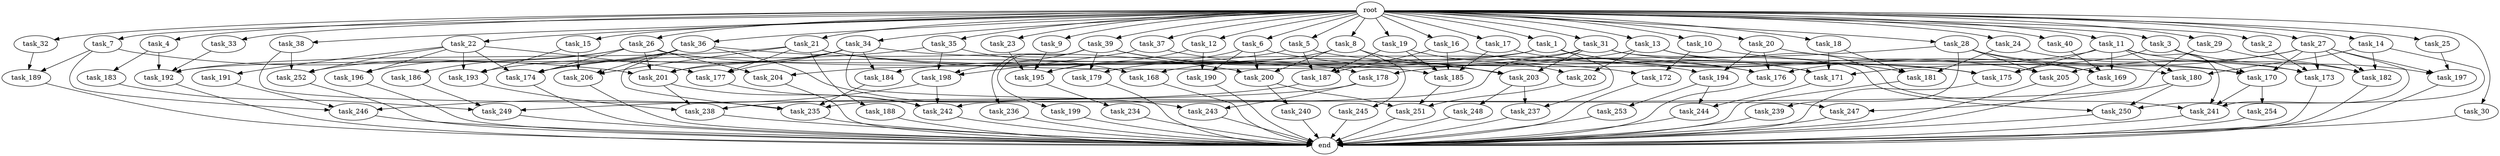 digraph G {
  task_12 [size="2.048000"];
  task_199 [size="154618822.656000"];
  task_36 [size="2.048000"];
  task_253 [size="429496729.600000"];
  task_19 [size="2.048000"];
  task_249 [size="2164663517.184000"];
  task_196 [size="2233382993.920000"];
  root [size="0.000000"];
  task_10 [size="2.048000"];
  task_168 [size="2010044694.528000"];
  task_18 [size="2.048000"];
  task_1 [size="2.048000"];
  task_189 [size="1460288880.640000"];
  task_183 [size="1717986918.400000"];
  task_4 [size="2.048000"];
  task_33 [size="2.048000"];
  task_235 [size="3058016714.752000"];
  task_234 [size="1099511627.776000"];
  task_22 [size="2.048000"];
  task_205 [size="2267742732.288000"];
  task_15 [size="2.048000"];
  task_5 [size="2.048000"];
  end [size="0.000000"];
  task_206 [size="2628519985.152000"];
  task_246 [size="1322849927.168000"];
  task_14 [size="2.048000"];
  task_244 [size="2147483648.000000"];
  task_38 [size="2.048000"];
  task_252 [size="3590592659.456000"];
  task_241 [size="4501125726.208000"];
  task_16 [size="2.048000"];
  task_7 [size="2.048000"];
  task_242 [size="3453153705.984000"];
  task_27 [size="2.048000"];
  task_203 [size="652835028.992000"];
  task_26 [size="2.048000"];
  task_30 [size="2.048000"];
  task_239 [size="68719476.736000"];
  task_254 [size="1391569403.904000"];
  task_176 [size="1271310319.616000"];
  task_177 [size="2645699854.336000"];
  task_245 [size="68719476.736000"];
  task_172 [size="1872605741.056000"];
  task_200 [size="1597727834.112000"];
  task_171 [size="3315714752.512000"];
  task_197 [size="2886218022.912000"];
  task_39 [size="2.048000"];
  task_179 [size="223338299.392000"];
  task_182 [size="3264175144.960000"];
  task_237 [size="1168231104.512000"];
  task_204 [size="1271310319.616000"];
  task_201 [size="1494648619.008000"];
  task_17 [size="2.048000"];
  task_169 [size="910533066.752000"];
  task_236 [size="154618822.656000"];
  task_31 [size="2.048000"];
  task_170 [size="3315714752.512000"];
  task_193 [size="1975684956.160000"];
  task_194 [size="1168231104.512000"];
  task_2 [size="2.048000"];
  task_35 [size="2.048000"];
  task_3 [size="2.048000"];
  task_187 [size="2370821947.392000"];
  task_247 [size="309237645.312000"];
  task_40 [size="2.048000"];
  task_181 [size="2095944040.448000"];
  task_184 [size="1254130450.432000"];
  task_8 [size="2.048000"];
  task_191 [size="1391569403.904000"];
  task_29 [size="2.048000"];
  task_198 [size="2491081031.680000"];
  task_21 [size="2.048000"];
  task_28 [size="2.048000"];
  task_175 [size="4535485464.576000"];
  task_25 [size="2.048000"];
  task_23 [size="2.048000"];
  task_190 [size="1529008357.376000"];
  task_6 [size="2.048000"];
  task_32 [size="2.048000"];
  task_188 [size="1099511627.776000"];
  task_250 [size="1975684956.160000"];
  task_20 [size="2.048000"];
  task_243 [size="1529008357.376000"];
  task_238 [size="1597727834.112000"];
  task_9 [size="2.048000"];
  task_37 [size="2.048000"];
  task_180 [size="2078764171.264000"];
  task_248 [size="68719476.736000"];
  task_192 [size="4758823763.968000"];
  task_195 [size="4088808865.792000"];
  task_185 [size="3882650435.584000"];
  task_186 [size="841813590.016000"];
  task_34 [size="2.048000"];
  task_240 [size="429496729.600000"];
  task_202 [size="2491081031.680000"];
  task_173 [size="3350074490.880000"];
  task_174 [size="3951369912.320000"];
  task_178 [size="223338299.392000"];
  task_13 [size="2.048000"];
  task_251 [size="1683627180.032000"];
  task_24 [size="2.048000"];
  task_11 [size="2.048000"];

  task_12 -> task_190 [size="536870912.000000"];
  task_12 -> task_195 [size="536870912.000000"];
  task_199 -> end [size="1.000000"];
  task_36 -> task_206 [size="536870912.000000"];
  task_36 -> task_243 [size="536870912.000000"];
  task_36 -> task_200 [size="536870912.000000"];
  task_36 -> task_235 [size="536870912.000000"];
  task_36 -> task_252 [size="536870912.000000"];
  task_36 -> task_174 [size="536870912.000000"];
  task_253 -> end [size="1.000000"];
  task_19 -> task_187 [size="536870912.000000"];
  task_19 -> task_202 [size="536870912.000000"];
  task_19 -> task_185 [size="536870912.000000"];
  task_249 -> end [size="1.000000"];
  task_196 -> end [size="1.000000"];
  root -> task_12 [size="1.000000"];
  root -> task_35 [size="1.000000"];
  root -> task_14 [size="1.000000"];
  root -> task_36 [size="1.000000"];
  root -> task_37 [size="1.000000"];
  root -> task_6 [size="1.000000"];
  root -> task_32 [size="1.000000"];
  root -> task_38 [size="1.000000"];
  root -> task_19 [size="1.000000"];
  root -> task_13 [size="1.000000"];
  root -> task_20 [size="1.000000"];
  root -> task_16 [size="1.000000"];
  root -> task_9 [size="1.000000"];
  root -> task_31 [size="1.000000"];
  root -> task_10 [size="1.000000"];
  root -> task_1 [size="1.000000"];
  root -> task_18 [size="1.000000"];
  root -> task_5 [size="1.000000"];
  root -> task_2 [size="1.000000"];
  root -> task_4 [size="1.000000"];
  root -> task_27 [size="1.000000"];
  root -> task_11 [size="1.000000"];
  root -> task_23 [size="1.000000"];
  root -> task_3 [size="1.000000"];
  root -> task_26 [size="1.000000"];
  root -> task_7 [size="1.000000"];
  root -> task_40 [size="1.000000"];
  root -> task_34 [size="1.000000"];
  root -> task_17 [size="1.000000"];
  root -> task_33 [size="1.000000"];
  root -> task_15 [size="1.000000"];
  root -> task_22 [size="1.000000"];
  root -> task_29 [size="1.000000"];
  root -> task_8 [size="1.000000"];
  root -> task_30 [size="1.000000"];
  root -> task_39 [size="1.000000"];
  root -> task_25 [size="1.000000"];
  root -> task_24 [size="1.000000"];
  root -> task_21 [size="1.000000"];
  root -> task_28 [size="1.000000"];
  task_10 -> task_172 [size="75497472.000000"];
  task_10 -> task_169 [size="75497472.000000"];
  task_168 -> end [size="1.000000"];
  task_18 -> task_181 [size="134217728.000000"];
  task_18 -> task_171 [size="134217728.000000"];
  task_1 -> task_205 [size="536870912.000000"];
  task_1 -> task_175 [size="536870912.000000"];
  task_1 -> task_184 [size="536870912.000000"];
  task_1 -> task_192 [size="536870912.000000"];
  task_1 -> task_237 [size="536870912.000000"];
  task_189 -> end [size="1.000000"];
  task_183 -> task_249 [size="679477248.000000"];
  task_4 -> task_183 [size="838860800.000000"];
  task_4 -> task_192 [size="838860800.000000"];
  task_33 -> task_192 [size="411041792.000000"];
  task_235 -> end [size="1.000000"];
  task_234 -> end [size="1.000000"];
  task_22 -> task_196 [size="679477248.000000"];
  task_22 -> task_191 [size="679477248.000000"];
  task_22 -> task_252 [size="679477248.000000"];
  task_22 -> task_177 [size="679477248.000000"];
  task_22 -> task_174 [size="679477248.000000"];
  task_22 -> task_193 [size="679477248.000000"];
  task_205 -> end [size="1.000000"];
  task_15 -> task_206 [size="209715200.000000"];
  task_15 -> task_193 [size="209715200.000000"];
  task_5 -> task_187 [size="209715200.000000"];
  task_5 -> task_173 [size="209715200.000000"];
  task_5 -> task_204 [size="209715200.000000"];
  task_206 -> end [size="1.000000"];
  task_246 -> end [size="1.000000"];
  task_14 -> task_180 [size="679477248.000000"];
  task_14 -> task_182 [size="679477248.000000"];
  task_14 -> task_250 [size="679477248.000000"];
  task_244 -> end [size="1.000000"];
  task_38 -> task_252 [size="536870912.000000"];
  task_38 -> task_235 [size="536870912.000000"];
  task_252 -> end [size="1.000000"];
  task_241 -> end [size="1.000000"];
  task_16 -> task_187 [size="411041792.000000"];
  task_16 -> task_185 [size="411041792.000000"];
  task_16 -> task_171 [size="411041792.000000"];
  task_7 -> task_201 [size="33554432.000000"];
  task_7 -> task_246 [size="33554432.000000"];
  task_7 -> task_189 [size="33554432.000000"];
  task_242 -> end [size="1.000000"];
  task_27 -> task_182 [size="536870912.000000"];
  task_27 -> task_241 [size="536870912.000000"];
  task_27 -> task_173 [size="536870912.000000"];
  task_27 -> task_197 [size="536870912.000000"];
  task_27 -> task_205 [size="536870912.000000"];
  task_27 -> task_170 [size="536870912.000000"];
  task_27 -> task_171 [size="536870912.000000"];
  task_203 -> task_248 [size="33554432.000000"];
  task_203 -> task_237 [size="33554432.000000"];
  task_26 -> task_201 [size="411041792.000000"];
  task_26 -> task_196 [size="411041792.000000"];
  task_26 -> task_174 [size="411041792.000000"];
  task_26 -> task_204 [size="411041792.000000"];
  task_26 -> task_185 [size="411041792.000000"];
  task_26 -> task_186 [size="411041792.000000"];
  task_30 -> end [size="1.000000"];
  task_239 -> end [size="1.000000"];
  task_254 -> end [size="1.000000"];
  task_176 -> end [size="1.000000"];
  task_177 -> task_242 [size="536870912.000000"];
  task_245 -> end [size="1.000000"];
  task_172 -> end [size="1.000000"];
  task_200 -> task_240 [size="209715200.000000"];
  task_200 -> task_251 [size="209715200.000000"];
  task_171 -> task_244 [size="838860800.000000"];
  task_197 -> end [size="1.000000"];
  task_39 -> task_203 [size="75497472.000000"];
  task_39 -> task_199 [size="75497472.000000"];
  task_39 -> task_179 [size="75497472.000000"];
  task_39 -> task_178 [size="75497472.000000"];
  task_39 -> task_236 [size="75497472.000000"];
  task_39 -> task_198 [size="75497472.000000"];
  task_179 -> end [size="1.000000"];
  task_182 -> end [size="1.000000"];
  task_237 -> end [size="1.000000"];
  task_204 -> end [size="1.000000"];
  task_201 -> task_238 [size="536870912.000000"];
  task_201 -> task_242 [size="536870912.000000"];
  task_17 -> task_185 [size="536870912.000000"];
  task_17 -> task_171 [size="536870912.000000"];
  task_169 -> end [size="1.000000"];
  task_236 -> end [size="1.000000"];
  task_31 -> task_170 [size="209715200.000000"];
  task_31 -> task_201 [size="209715200.000000"];
  task_31 -> task_203 [size="209715200.000000"];
  task_31 -> task_235 [size="209715200.000000"];
  task_31 -> task_250 [size="209715200.000000"];
  task_170 -> task_241 [size="679477248.000000"];
  task_170 -> task_254 [size="679477248.000000"];
  task_193 -> task_238 [size="33554432.000000"];
  task_194 -> task_244 [size="209715200.000000"];
  task_194 -> task_253 [size="209715200.000000"];
  task_2 -> task_173 [size="679477248.000000"];
  task_35 -> task_168 [size="301989888.000000"];
  task_35 -> task_198 [size="301989888.000000"];
  task_35 -> task_174 [size="301989888.000000"];
  task_3 -> task_170 [size="838860800.000000"];
  task_3 -> task_175 [size="838860800.000000"];
  task_3 -> task_197 [size="838860800.000000"];
  task_187 -> task_249 [size="301989888.000000"];
  task_247 -> end [size="1.000000"];
  task_40 -> task_169 [size="33554432.000000"];
  task_181 -> end [size="1.000000"];
  task_184 -> task_235 [size="209715200.000000"];
  task_8 -> task_245 [size="33554432.000000"];
  task_8 -> task_203 [size="33554432.000000"];
  task_8 -> task_179 [size="33554432.000000"];
  task_8 -> task_200 [size="33554432.000000"];
  task_191 -> task_246 [size="75497472.000000"];
  task_29 -> task_182 [size="75497472.000000"];
  task_29 -> task_242 [size="75497472.000000"];
  task_198 -> task_246 [size="536870912.000000"];
  task_198 -> task_242 [size="536870912.000000"];
  task_21 -> task_175 [size="536870912.000000"];
  task_21 -> task_206 [size="536870912.000000"];
  task_21 -> task_177 [size="536870912.000000"];
  task_21 -> task_192 [size="536870912.000000"];
  task_21 -> task_194 [size="536870912.000000"];
  task_21 -> task_188 [size="536870912.000000"];
  task_28 -> task_170 [size="33554432.000000"];
  task_28 -> task_205 [size="33554432.000000"];
  task_28 -> task_169 [size="33554432.000000"];
  task_28 -> task_239 [size="33554432.000000"];
  task_28 -> task_178 [size="33554432.000000"];
  task_175 -> end [size="1.000000"];
  task_25 -> task_197 [size="33554432.000000"];
  task_23 -> task_195 [size="411041792.000000"];
  task_190 -> end [size="1.000000"];
  task_6 -> task_190 [size="209715200.000000"];
  task_6 -> task_195 [size="209715200.000000"];
  task_6 -> task_176 [size="209715200.000000"];
  task_6 -> task_200 [size="209715200.000000"];
  task_32 -> task_189 [size="679477248.000000"];
  task_188 -> end [size="1.000000"];
  task_250 -> end [size="1.000000"];
  task_20 -> task_180 [size="33554432.000000"];
  task_20 -> task_194 [size="33554432.000000"];
  task_20 -> task_176 [size="33554432.000000"];
  task_243 -> end [size="1.000000"];
  task_238 -> end [size="1.000000"];
  task_9 -> task_195 [size="838860800.000000"];
  task_37 -> task_172 [size="838860800.000000"];
  task_37 -> task_198 [size="838860800.000000"];
  task_180 -> task_247 [size="75497472.000000"];
  task_180 -> task_250 [size="75497472.000000"];
  task_248 -> end [size="1.000000"];
  task_192 -> end [size="1.000000"];
  task_195 -> task_234 [size="536870912.000000"];
  task_185 -> task_251 [size="75497472.000000"];
  task_186 -> task_249 [size="75497472.000000"];
  task_34 -> task_201 [size="75497472.000000"];
  task_34 -> task_184 [size="75497472.000000"];
  task_34 -> task_176 [size="75497472.000000"];
  task_34 -> task_177 [size="75497472.000000"];
  task_34 -> task_247 [size="75497472.000000"];
  task_34 -> task_193 [size="75497472.000000"];
  task_240 -> end [size="1.000000"];
  task_202 -> task_251 [size="536870912.000000"];
  task_173 -> end [size="1.000000"];
  task_174 -> end [size="1.000000"];
  task_178 -> task_243 [size="209715200.000000"];
  task_178 -> task_238 [size="209715200.000000"];
  task_13 -> task_168 [size="679477248.000000"];
  task_13 -> task_241 [size="679477248.000000"];
  task_13 -> task_202 [size="679477248.000000"];
  task_13 -> task_181 [size="679477248.000000"];
  task_251 -> end [size="1.000000"];
  task_24 -> task_173 [size="209715200.000000"];
  task_24 -> task_181 [size="209715200.000000"];
  task_11 -> task_175 [size="301989888.000000"];
  task_11 -> task_241 [size="301989888.000000"];
  task_11 -> task_169 [size="301989888.000000"];
  task_11 -> task_176 [size="301989888.000000"];
  task_11 -> task_182 [size="301989888.000000"];
  task_11 -> task_180 [size="301989888.000000"];
}
